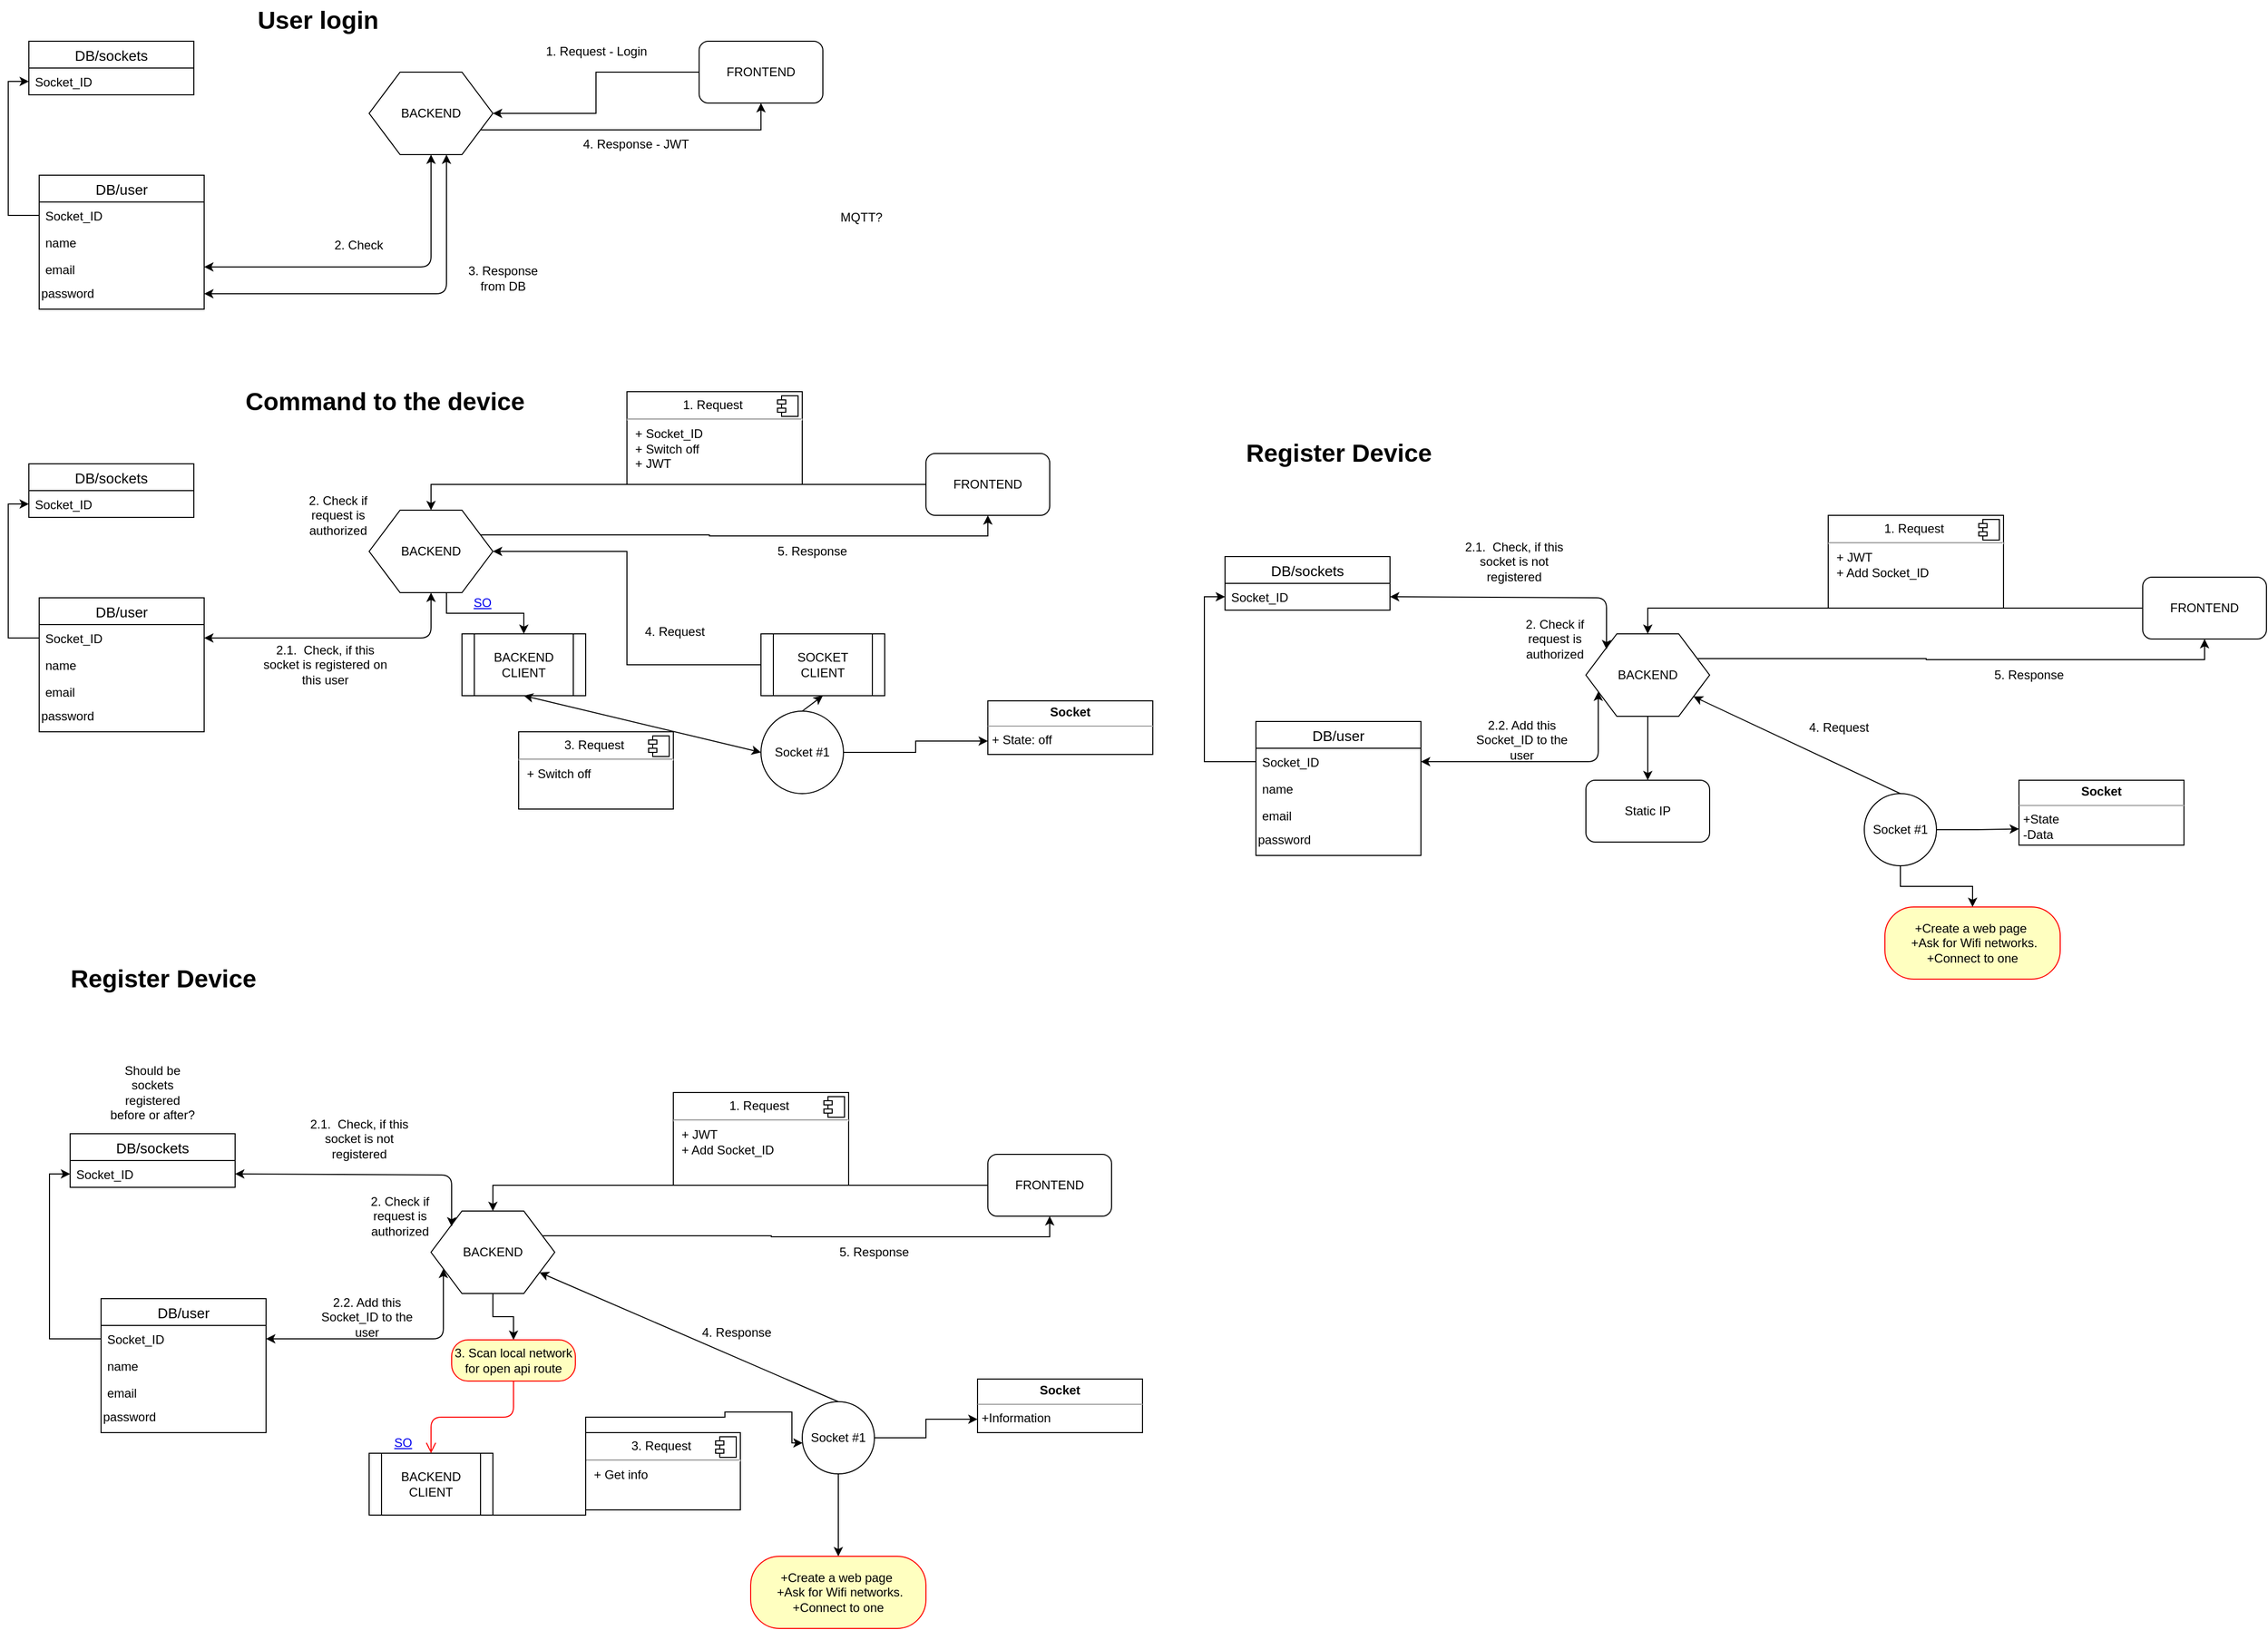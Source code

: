 <mxfile version="12.9.10" type="device"><diagram id="vMaHIlvY-xyEGGSRla67" name="Page-1"><mxGraphModel dx="2031" dy="1019" grid="1" gridSize="10" guides="1" tooltips="1" connect="1" arrows="1" fold="1" page="1" pageScale="1" pageWidth="2336" pageHeight="1654" math="0" shadow="0"><root><mxCell id="0"/><mxCell id="1" parent="0"/><mxCell id="9El5QlsPszj6BNCbhm_Y-10" value="DB/sockets" style="swimlane;fontStyle=0;childLayout=stackLayout;horizontal=1;startSize=26;horizontalStack=0;resizeParent=1;resizeParentMax=0;resizeLast=0;collapsible=1;marginBottom=0;align=center;fontSize=14;" vertex="1" parent="1"><mxGeometry x="70" y="50" width="160" height="52" as="geometry"/></mxCell><mxCell id="9El5QlsPszj6BNCbhm_Y-11" value="Socket_ID" style="text;strokeColor=none;fillColor=none;spacingLeft=4;spacingRight=4;overflow=hidden;rotatable=0;points=[[0,0.5],[1,0.5]];portConstraint=eastwest;fontSize=12;" vertex="1" parent="9El5QlsPszj6BNCbhm_Y-10"><mxGeometry y="26" width="160" height="26" as="geometry"/></mxCell><mxCell id="9El5QlsPszj6BNCbhm_Y-20" style="edgeStyle=orthogonalEdgeStyle;rounded=0;orthogonalLoop=1;jettySize=auto;html=1;exitX=1;exitY=0.75;exitDx=0;exitDy=0;entryX=0.5;entryY=1;entryDx=0;entryDy=0;" edge="1" parent="1" source="9El5QlsPszj6BNCbhm_Y-14" target="9El5QlsPszj6BNCbhm_Y-17"><mxGeometry relative="1" as="geometry"/></mxCell><mxCell id="9El5QlsPszj6BNCbhm_Y-21" value="4. Response - JWT&amp;nbsp;" style="text;html=1;align=center;verticalAlign=middle;resizable=0;points=[];" vertex="1" connectable="0" parent="9El5QlsPszj6BNCbhm_Y-20"><mxGeometry x="0.05" y="1" relative="1" as="geometry"><mxPoint x="-4.55" y="15" as="offset"/></mxGeometry></mxCell><mxCell id="9El5QlsPszj6BNCbhm_Y-14" value="BACKEND" style="shape=hexagon;perimeter=hexagonPerimeter2;whiteSpace=wrap;html=1;" vertex="1" parent="1"><mxGeometry x="400" y="80" width="120" height="80" as="geometry"/></mxCell><mxCell id="9El5QlsPszj6BNCbhm_Y-18" style="edgeStyle=orthogonalEdgeStyle;rounded=0;orthogonalLoop=1;jettySize=auto;html=1;entryX=1;entryY=0.5;entryDx=0;entryDy=0;" edge="1" parent="1" source="9El5QlsPszj6BNCbhm_Y-17" target="9El5QlsPszj6BNCbhm_Y-14"><mxGeometry relative="1" as="geometry"/></mxCell><mxCell id="9El5QlsPszj6BNCbhm_Y-19" value="1. Request - Login" style="text;html=1;align=center;verticalAlign=middle;resizable=0;points=[];" vertex="1" connectable="0" parent="9El5QlsPszj6BNCbhm_Y-18"><mxGeometry x="-0.167" y="3" relative="1" as="geometry"><mxPoint x="-3" y="-20.03" as="offset"/></mxGeometry></mxCell><mxCell id="9El5QlsPszj6BNCbhm_Y-17" value="FRONTEND" style="rounded=1;whiteSpace=wrap;html=1;" vertex="1" parent="1"><mxGeometry x="720" y="50" width="120" height="60" as="geometry"/></mxCell><mxCell id="9El5QlsPszj6BNCbhm_Y-22" value="DB/user" style="swimlane;fontStyle=0;childLayout=stackLayout;horizontal=1;startSize=26;horizontalStack=0;resizeParent=1;resizeParentMax=0;resizeLast=0;collapsible=1;marginBottom=0;align=center;fontSize=14;" vertex="1" parent="1"><mxGeometry x="80" y="180" width="160" height="130" as="geometry"><mxRectangle x="80" y="180" width="80" height="26" as="alternateBounds"/></mxGeometry></mxCell><mxCell id="9El5QlsPszj6BNCbhm_Y-23" value="Socket_ID" style="text;strokeColor=none;fillColor=none;spacingLeft=4;spacingRight=4;overflow=hidden;rotatable=0;points=[[0,0.5],[1,0.5]];portConstraint=eastwest;fontSize=12;" vertex="1" parent="9El5QlsPszj6BNCbhm_Y-22"><mxGeometry y="26" width="160" height="26" as="geometry"/></mxCell><mxCell id="9El5QlsPszj6BNCbhm_Y-24" value="name" style="text;strokeColor=none;fillColor=none;spacingLeft=4;spacingRight=4;overflow=hidden;rotatable=0;points=[[0,0.5],[1,0.5]];portConstraint=eastwest;fontSize=12;" vertex="1" parent="9El5QlsPszj6BNCbhm_Y-22"><mxGeometry y="52" width="160" height="26" as="geometry"/></mxCell><mxCell id="9El5QlsPszj6BNCbhm_Y-25" value="email&#10;" style="text;strokeColor=none;fillColor=none;spacingLeft=4;spacingRight=4;overflow=hidden;rotatable=0;points=[[0,0.5],[1,0.5]];portConstraint=eastwest;fontSize=12;" vertex="1" parent="9El5QlsPszj6BNCbhm_Y-22"><mxGeometry y="78" width="160" height="22" as="geometry"/></mxCell><mxCell id="9El5QlsPszj6BNCbhm_Y-26" value="password" style="text;html=1;strokeColor=none;fillColor=none;align=left;verticalAlign=middle;whiteSpace=wrap;rounded=0;" vertex="1" parent="9El5QlsPszj6BNCbhm_Y-22"><mxGeometry y="100" width="160" height="30" as="geometry"/></mxCell><mxCell id="9El5QlsPszj6BNCbhm_Y-27" style="edgeStyle=orthogonalEdgeStyle;rounded=0;orthogonalLoop=1;jettySize=auto;html=1;entryX=0;entryY=0.5;entryDx=0;entryDy=0;" edge="1" parent="1" source="9El5QlsPszj6BNCbhm_Y-23" target="9El5QlsPszj6BNCbhm_Y-11"><mxGeometry relative="1" as="geometry"/></mxCell><mxCell id="9El5QlsPszj6BNCbhm_Y-30" value="User login" style="text;strokeColor=none;fillColor=none;html=1;fontSize=24;fontStyle=1;verticalAlign=middle;align=center;" vertex="1" parent="1"><mxGeometry x="300" y="10" width="100" height="40" as="geometry"/></mxCell><mxCell id="9El5QlsPszj6BNCbhm_Y-33" value="" style="endArrow=classic;startArrow=classic;html=1;entryX=0.5;entryY=1;entryDx=0;entryDy=0;exitX=1;exitY=0.5;exitDx=0;exitDy=0;" edge="1" parent="1" source="9El5QlsPszj6BNCbhm_Y-25" target="9El5QlsPszj6BNCbhm_Y-14"><mxGeometry width="50" height="50" relative="1" as="geometry"><mxPoint x="360" y="260" as="sourcePoint"/><mxPoint x="410" y="210" as="targetPoint"/><Array as="points"><mxPoint x="460" y="269"/></Array></mxGeometry></mxCell><mxCell id="9El5QlsPszj6BNCbhm_Y-35" value="" style="endArrow=classic;startArrow=classic;html=1;exitX=1;exitY=0.5;exitDx=0;exitDy=0;entryX=0.625;entryY=1;entryDx=0;entryDy=0;" edge="1" parent="1" source="9El5QlsPszj6BNCbhm_Y-26" target="9El5QlsPszj6BNCbhm_Y-14"><mxGeometry width="50" height="50" relative="1" as="geometry"><mxPoint x="340" y="330" as="sourcePoint"/><mxPoint x="480" y="280" as="targetPoint"/><Array as="points"><mxPoint x="475" y="295"/></Array></mxGeometry></mxCell><mxCell id="9El5QlsPszj6BNCbhm_Y-36" value="2. Check" style="text;html=1;strokeColor=none;fillColor=none;align=center;verticalAlign=middle;whiteSpace=wrap;rounded=0;" vertex="1" parent="1"><mxGeometry x="360" y="238" width="60" height="20" as="geometry"/></mxCell><mxCell id="9El5QlsPszj6BNCbhm_Y-37" value="3. Response from DB" style="text;html=1;strokeColor=none;fillColor=none;align=center;verticalAlign=middle;whiteSpace=wrap;rounded=0;" vertex="1" parent="1"><mxGeometry x="490" y="270" width="80" height="20" as="geometry"/></mxCell><mxCell id="9El5QlsPszj6BNCbhm_Y-56" value="Register Device" style="text;strokeColor=none;fillColor=none;html=1;fontSize=24;fontStyle=1;verticalAlign=middle;align=center;" vertex="1" parent="1"><mxGeometry x="150" y="940" width="100" height="40" as="geometry"/></mxCell><mxCell id="9El5QlsPszj6BNCbhm_Y-63" value="DB/sockets" style="swimlane;fontStyle=0;childLayout=stackLayout;horizontal=1;startSize=26;horizontalStack=0;resizeParent=1;resizeParentMax=0;resizeLast=0;collapsible=1;marginBottom=0;align=center;fontSize=14;" vertex="1" parent="1"><mxGeometry x="70" y="460" width="160" height="52" as="geometry"/></mxCell><mxCell id="9El5QlsPszj6BNCbhm_Y-64" value="Socket_ID" style="text;strokeColor=none;fillColor=none;spacingLeft=4;spacingRight=4;overflow=hidden;rotatable=0;points=[[0,0.5],[1,0.5]];portConstraint=eastwest;fontSize=12;" vertex="1" parent="9El5QlsPszj6BNCbhm_Y-63"><mxGeometry y="26" width="160" height="26" as="geometry"/></mxCell><mxCell id="9El5QlsPszj6BNCbhm_Y-73" value="DB/user" style="swimlane;fontStyle=0;childLayout=stackLayout;horizontal=1;startSize=26;horizontalStack=0;resizeParent=1;resizeParentMax=0;resizeLast=0;collapsible=1;marginBottom=0;align=center;fontSize=14;" vertex="1" parent="1"><mxGeometry x="80" y="590" width="160" height="130" as="geometry"><mxRectangle x="80" y="180" width="80" height="26" as="alternateBounds"/></mxGeometry></mxCell><mxCell id="9El5QlsPszj6BNCbhm_Y-74" value="Socket_ID" style="text;strokeColor=none;fillColor=none;spacingLeft=4;spacingRight=4;overflow=hidden;rotatable=0;points=[[0,0.5],[1,0.5]];portConstraint=eastwest;fontSize=12;" vertex="1" parent="9El5QlsPszj6BNCbhm_Y-73"><mxGeometry y="26" width="160" height="26" as="geometry"/></mxCell><mxCell id="9El5QlsPszj6BNCbhm_Y-75" value="name" style="text;strokeColor=none;fillColor=none;spacingLeft=4;spacingRight=4;overflow=hidden;rotatable=0;points=[[0,0.5],[1,0.5]];portConstraint=eastwest;fontSize=12;" vertex="1" parent="9El5QlsPszj6BNCbhm_Y-73"><mxGeometry y="52" width="160" height="26" as="geometry"/></mxCell><mxCell id="9El5QlsPszj6BNCbhm_Y-76" value="email&#10;" style="text;strokeColor=none;fillColor=none;spacingLeft=4;spacingRight=4;overflow=hidden;rotatable=0;points=[[0,0.5],[1,0.5]];portConstraint=eastwest;fontSize=12;" vertex="1" parent="9El5QlsPszj6BNCbhm_Y-73"><mxGeometry y="78" width="160" height="22" as="geometry"/></mxCell><mxCell id="9El5QlsPszj6BNCbhm_Y-77" value="password" style="text;html=1;strokeColor=none;fillColor=none;align=left;verticalAlign=middle;whiteSpace=wrap;rounded=0;" vertex="1" parent="9El5QlsPszj6BNCbhm_Y-73"><mxGeometry y="100" width="160" height="30" as="geometry"/></mxCell><mxCell id="9El5QlsPszj6BNCbhm_Y-66" style="edgeStyle=orthogonalEdgeStyle;rounded=0;orthogonalLoop=1;jettySize=auto;html=1;exitX=1;exitY=0.25;exitDx=0;exitDy=0;entryX=0.5;entryY=1;entryDx=0;entryDy=0;" edge="1" parent="1" source="9El5QlsPszj6BNCbhm_Y-69" target="9El5QlsPszj6BNCbhm_Y-72"><mxGeometry relative="1" as="geometry"><Array as="points"><mxPoint x="730" y="529"/><mxPoint x="730" y="530"/><mxPoint x="1000" y="530"/></Array></mxGeometry></mxCell><mxCell id="9El5QlsPszj6BNCbhm_Y-67" value="5. Response&amp;nbsp;" style="text;html=1;align=center;verticalAlign=middle;resizable=0;points=[];" vertex="1" connectable="0" parent="9El5QlsPszj6BNCbhm_Y-66"><mxGeometry x="0.05" y="1" relative="1" as="geometry"><mxPoint x="53.83" y="16" as="offset"/></mxGeometry></mxCell><mxCell id="9El5QlsPszj6BNCbhm_Y-105" style="edgeStyle=orthogonalEdgeStyle;rounded=0;orthogonalLoop=1;jettySize=auto;html=1;exitX=0.625;exitY=1;exitDx=0;exitDy=0;entryX=0.5;entryY=0;entryDx=0;entryDy=0;" edge="1" parent="1" source="9El5QlsPszj6BNCbhm_Y-69" target="9El5QlsPszj6BNCbhm_Y-104"><mxGeometry relative="1" as="geometry"/></mxCell><mxCell id="9El5QlsPszj6BNCbhm_Y-69" value="BACKEND" style="shape=hexagon;perimeter=hexagonPerimeter2;whiteSpace=wrap;html=1;" vertex="1" parent="1"><mxGeometry x="400" y="505" width="120" height="80" as="geometry"/></mxCell><mxCell id="9El5QlsPszj6BNCbhm_Y-70" style="edgeStyle=orthogonalEdgeStyle;rounded=0;orthogonalLoop=1;jettySize=auto;html=1;entryX=0.5;entryY=0;entryDx=0;entryDy=0;" edge="1" parent="1" source="9El5QlsPszj6BNCbhm_Y-72" target="9El5QlsPszj6BNCbhm_Y-69"><mxGeometry relative="1" as="geometry"/></mxCell><mxCell id="9El5QlsPszj6BNCbhm_Y-72" value="FRONTEND" style="rounded=1;whiteSpace=wrap;html=1;" vertex="1" parent="1"><mxGeometry x="940" y="450" width="120" height="60" as="geometry"/></mxCell><mxCell id="9El5QlsPszj6BNCbhm_Y-78" style="edgeStyle=orthogonalEdgeStyle;rounded=0;orthogonalLoop=1;jettySize=auto;html=1;entryX=0;entryY=0.5;entryDx=0;entryDy=0;" edge="1" parent="1" source="9El5QlsPszj6BNCbhm_Y-74" target="9El5QlsPszj6BNCbhm_Y-64"><mxGeometry relative="1" as="geometry"/></mxCell><mxCell id="9El5QlsPszj6BNCbhm_Y-80" value="Command to the device" style="text;strokeColor=none;fillColor=none;html=1;fontSize=24;fontStyle=1;verticalAlign=middle;align=center;" vertex="1" parent="1"><mxGeometry x="365" y="380" width="100" height="40" as="geometry"/></mxCell><mxCell id="9El5QlsPszj6BNCbhm_Y-81" value="" style="endArrow=classic;startArrow=classic;html=1;entryX=0.5;entryY=1;entryDx=0;entryDy=0;exitX=1;exitY=0.5;exitDx=0;exitDy=0;" edge="1" parent="1" source="9El5QlsPszj6BNCbhm_Y-74" target="9El5QlsPszj6BNCbhm_Y-69"><mxGeometry width="50" height="50" relative="1" as="geometry"><mxPoint x="360" y="670" as="sourcePoint"/><mxPoint x="410" y="620" as="targetPoint"/><Array as="points"><mxPoint x="460" y="629"/></Array></mxGeometry></mxCell><mxCell id="9El5QlsPszj6BNCbhm_Y-83" value="2.1.&amp;nbsp; Check, if this socket is registered on this user" style="text;html=1;strokeColor=none;fillColor=none;align=center;verticalAlign=middle;whiteSpace=wrap;rounded=0;" vertex="1" parent="1"><mxGeometry x="295" y="645" width="125" height="20" as="geometry"/></mxCell><mxCell id="9El5QlsPszj6BNCbhm_Y-85" value="&lt;p style=&quot;margin: 0px ; margin-top: 6px ; text-align: center&quot;&gt;1. Request&amp;nbsp;&lt;br&gt;&lt;/p&gt;&lt;hr&gt;&lt;p style=&quot;margin: 0px ; margin-left: 8px&quot;&gt;+ Socket_ID&amp;nbsp;&lt;/p&gt;&lt;p style=&quot;margin: 0px ; margin-left: 8px&quot;&gt;+ Switch off&lt;/p&gt;&lt;p style=&quot;margin: 0px ; margin-left: 8px&quot;&gt;+ JWT&lt;/p&gt;" style="align=left;overflow=fill;html=1;dropTarget=0;" vertex="1" parent="1"><mxGeometry x="650" y="390" width="170" height="90" as="geometry"/></mxCell><mxCell id="9El5QlsPszj6BNCbhm_Y-86" value="" style="shape=component;jettyWidth=8;jettyHeight=4;" vertex="1" parent="9El5QlsPszj6BNCbhm_Y-85"><mxGeometry x="1" width="20" height="20" relative="1" as="geometry"><mxPoint x="-24" y="4" as="offset"/></mxGeometry></mxCell><mxCell id="9El5QlsPszj6BNCbhm_Y-117" style="edgeStyle=orthogonalEdgeStyle;rounded=0;orthogonalLoop=1;jettySize=auto;html=1;exitX=1;exitY=0.5;exitDx=0;exitDy=0;entryX=0;entryY=0.75;entryDx=0;entryDy=0;" edge="1" parent="1" source="9El5QlsPszj6BNCbhm_Y-99" target="9El5QlsPszj6BNCbhm_Y-118"><mxGeometry relative="1" as="geometry"><mxPoint x="930" y="720" as="targetPoint"/></mxGeometry></mxCell><mxCell id="9El5QlsPszj6BNCbhm_Y-99" value="Socket #1" style="ellipse;whiteSpace=wrap;html=1;aspect=fixed;" vertex="1" parent="1"><mxGeometry x="780" y="700" width="80" height="80" as="geometry"/></mxCell><mxCell id="9El5QlsPszj6BNCbhm_Y-102" value="&lt;p style=&quot;margin: 0px ; margin-top: 6px ; text-align: center&quot;&gt;3. Request&amp;nbsp;&lt;br&gt;&lt;/p&gt;&lt;hr&gt;&lt;p style=&quot;margin: 0px ; margin-left: 8px&quot;&gt;&lt;span&gt;+ Switch off&lt;/span&gt;&lt;br&gt;&lt;/p&gt;" style="align=left;overflow=fill;html=1;dropTarget=0;" vertex="1" parent="1"><mxGeometry x="545" y="720" width="150" height="75" as="geometry"/></mxCell><mxCell id="9El5QlsPszj6BNCbhm_Y-103" value="" style="shape=component;jettyWidth=8;jettyHeight=4;" vertex="1" parent="9El5QlsPszj6BNCbhm_Y-102"><mxGeometry x="1" width="20" height="20" relative="1" as="geometry"><mxPoint x="-24" y="4" as="offset"/></mxGeometry></mxCell><mxCell id="9El5QlsPszj6BNCbhm_Y-104" value="BACKEND CLIENT" style="shape=process;whiteSpace=wrap;html=1;backgroundOutline=1;" vertex="1" parent="1"><mxGeometry x="490" y="625" width="120" height="60" as="geometry"/></mxCell><mxCell id="9El5QlsPszj6BNCbhm_Y-108" value="" style="endArrow=classic;html=1;exitX=0.5;exitY=0;exitDx=0;exitDy=0;entryX=0.5;entryY=1;entryDx=0;entryDy=0;" edge="1" parent="1" source="9El5QlsPszj6BNCbhm_Y-99" target="9El5QlsPszj6BNCbhm_Y-187"><mxGeometry width="50" height="50" relative="1" as="geometry"><mxPoint x="820" y="680" as="sourcePoint"/><mxPoint x="760" y="630" as="targetPoint"/></mxGeometry></mxCell><mxCell id="9El5QlsPszj6BNCbhm_Y-111" value="4. Request" style="text;html=1;align=center;verticalAlign=middle;resizable=0;points=[];autosize=1;" vertex="1" parent="1"><mxGeometry x="661" y="613" width="70" height="20" as="geometry"/></mxCell><mxCell id="9El5QlsPszj6BNCbhm_Y-115" value="2. Check if request is authorized" style="text;html=1;strokeColor=none;fillColor=none;align=center;verticalAlign=middle;whiteSpace=wrap;rounded=0;" vertex="1" parent="1"><mxGeometry x="320" y="500" width="100" height="20" as="geometry"/></mxCell><mxCell id="9El5QlsPszj6BNCbhm_Y-116" value="&lt;a href=&quot;https://stackoverflow.com/questions/22355828/doing-http-requests-from-laravel-to-an-external-api&quot;&gt;SO&lt;/a&gt;" style="text;html=1;strokeColor=none;fillColor=none;align=center;verticalAlign=middle;whiteSpace=wrap;rounded=0;" vertex="1" parent="1"><mxGeometry x="490" y="585" width="40" height="20" as="geometry"/></mxCell><mxCell id="9El5QlsPszj6BNCbhm_Y-118" value="&lt;p style=&quot;margin: 0px ; margin-top: 4px ; text-align: center&quot;&gt;&lt;b&gt;Socket&lt;/b&gt;&lt;/p&gt;&lt;hr size=&quot;1&quot;&gt;&lt;p style=&quot;margin: 0px ; margin-left: 4px&quot;&gt;+ State: off&lt;/p&gt;&lt;hr size=&quot;1&quot;&gt;&lt;p style=&quot;margin: 0px ; margin-left: 4px&quot;&gt;+ method(): Type&lt;/p&gt;" style="verticalAlign=top;align=left;overflow=fill;fontSize=12;fontFamily=Helvetica;html=1;" vertex="1" parent="1"><mxGeometry x="1000" y="690" width="160" height="52" as="geometry"/></mxCell><mxCell id="9El5QlsPszj6BNCbhm_Y-152" style="edgeStyle=orthogonalEdgeStyle;rounded=0;orthogonalLoop=1;jettySize=auto;html=1;exitX=1;exitY=0.25;exitDx=0;exitDy=0;entryX=0.5;entryY=1;entryDx=0;entryDy=0;" edge="1" parent="1" source="9El5QlsPszj6BNCbhm_Y-155" target="9El5QlsPszj6BNCbhm_Y-157"><mxGeometry relative="1" as="geometry"><Array as="points"><mxPoint x="790" y="1209"/><mxPoint x="790" y="1210"/><mxPoint x="1060" y="1210"/></Array></mxGeometry></mxCell><mxCell id="9El5QlsPszj6BNCbhm_Y-153" value="5. Response&amp;nbsp;" style="text;html=1;align=center;verticalAlign=middle;resizable=0;points=[];" vertex="1" connectable="0" parent="9El5QlsPszj6BNCbhm_Y-152"><mxGeometry x="0.05" y="1" relative="1" as="geometry"><mxPoint x="53.83" y="16" as="offset"/></mxGeometry></mxCell><mxCell id="9El5QlsPszj6BNCbhm_Y-180" style="edgeStyle=orthogonalEdgeStyle;rounded=0;orthogonalLoop=1;jettySize=auto;html=1;exitX=0.5;exitY=1;exitDx=0;exitDy=0;entryX=0.5;entryY=0;entryDx=0;entryDy=0;" edge="1" parent="1" source="9El5QlsPszj6BNCbhm_Y-155" target="9El5QlsPszj6BNCbhm_Y-181"><mxGeometry relative="1" as="geometry"><mxPoint x="520.143" y="1300" as="targetPoint"/></mxGeometry></mxCell><mxCell id="9El5QlsPszj6BNCbhm_Y-155" value="BACKEND" style="shape=hexagon;perimeter=hexagonPerimeter2;whiteSpace=wrap;html=1;" vertex="1" parent="1"><mxGeometry x="460" y="1185" width="120" height="80" as="geometry"/></mxCell><mxCell id="9El5QlsPszj6BNCbhm_Y-156" style="edgeStyle=orthogonalEdgeStyle;rounded=0;orthogonalLoop=1;jettySize=auto;html=1;entryX=0.5;entryY=0;entryDx=0;entryDy=0;" edge="1" parent="1" source="9El5QlsPszj6BNCbhm_Y-157" target="9El5QlsPszj6BNCbhm_Y-155"><mxGeometry relative="1" as="geometry"/></mxCell><mxCell id="9El5QlsPszj6BNCbhm_Y-157" value="FRONTEND" style="rounded=1;whiteSpace=wrap;html=1;" vertex="1" parent="1"><mxGeometry x="1000" y="1130" width="120" height="60" as="geometry"/></mxCell><mxCell id="9El5QlsPszj6BNCbhm_Y-158" style="edgeStyle=orthogonalEdgeStyle;rounded=0;orthogonalLoop=1;jettySize=auto;html=1;entryX=0;entryY=0.5;entryDx=0;entryDy=0;" edge="1" parent="1" source="9El5QlsPszj6BNCbhm_Y-148" target="9El5QlsPszj6BNCbhm_Y-146"><mxGeometry relative="1" as="geometry"/></mxCell><mxCell id="9El5QlsPszj6BNCbhm_Y-159" value="" style="endArrow=classic;startArrow=classic;html=1;entryX=1;entryY=1;entryDx=0;entryDy=0;exitX=1;exitY=0.5;exitDx=0;exitDy=0;" edge="1" parent="1" source="9El5QlsPszj6BNCbhm_Y-146" target="9El5QlsPszj6BNCbhm_Y-171"><mxGeometry width="50" height="50" relative="1" as="geometry"><mxPoint x="420" y="1350" as="sourcePoint"/><mxPoint x="470" y="1300" as="targetPoint"/><Array as="points"><mxPoint x="480" y="1150"/></Array></mxGeometry></mxCell><mxCell id="9El5QlsPszj6BNCbhm_Y-160" value="2.1.&amp;nbsp; Check, if this socket is not registered" style="text;html=1;strokeColor=none;fillColor=none;align=center;verticalAlign=middle;whiteSpace=wrap;rounded=0;" vertex="1" parent="1"><mxGeometry x="327.5" y="1105" width="125" height="20" as="geometry"/></mxCell><mxCell id="9El5QlsPszj6BNCbhm_Y-161" value="&lt;p style=&quot;margin: 0px ; margin-top: 6px ; text-align: center&quot;&gt;1. Request&amp;nbsp;&lt;br&gt;&lt;/p&gt;&lt;hr&gt;&lt;p style=&quot;margin: 0px ; margin-left: 8px&quot;&gt;&lt;span&gt;+ JWT&lt;/span&gt;&lt;br&gt;&lt;/p&gt;&lt;p style=&quot;margin: 0px ; margin-left: 8px&quot;&gt;&lt;span&gt;+ Add Socket_ID&lt;/span&gt;&lt;/p&gt;" style="align=left;overflow=fill;html=1;dropTarget=0;" vertex="1" parent="1"><mxGeometry x="695" y="1070" width="170" height="90" as="geometry"/></mxCell><mxCell id="9El5QlsPszj6BNCbhm_Y-162" value="" style="shape=component;jettyWidth=8;jettyHeight=4;" vertex="1" parent="9El5QlsPszj6BNCbhm_Y-161"><mxGeometry x="1" width="20" height="20" relative="1" as="geometry"><mxPoint x="-24" y="4" as="offset"/></mxGeometry></mxCell><mxCell id="9El5QlsPszj6BNCbhm_Y-163" style="edgeStyle=orthogonalEdgeStyle;rounded=0;orthogonalLoop=1;jettySize=auto;html=1;exitX=1;exitY=0.5;exitDx=0;exitDy=0;entryX=0;entryY=0.75;entryDx=0;entryDy=0;" edge="1" parent="1" source="9El5QlsPszj6BNCbhm_Y-164" target="9El5QlsPszj6BNCbhm_Y-173"><mxGeometry relative="1" as="geometry"><mxPoint x="990" y="1400" as="targetPoint"/></mxGeometry></mxCell><mxCell id="9El5QlsPszj6BNCbhm_Y-185" style="edgeStyle=orthogonalEdgeStyle;rounded=0;orthogonalLoop=1;jettySize=auto;html=1;" edge="1" parent="1" source="9El5QlsPszj6BNCbhm_Y-164" target="9El5QlsPszj6BNCbhm_Y-183"><mxGeometry relative="1" as="geometry"/></mxCell><mxCell id="9El5QlsPszj6BNCbhm_Y-164" value="Socket #1" style="ellipse;whiteSpace=wrap;html=1;aspect=fixed;" vertex="1" parent="1"><mxGeometry x="820" y="1370" width="70" height="70" as="geometry"/></mxCell><mxCell id="9El5QlsPszj6BNCbhm_Y-165" value="&lt;p style=&quot;margin: 0px ; margin-top: 6px ; text-align: center&quot;&gt;3. Request&amp;nbsp;&lt;br&gt;&lt;/p&gt;&lt;hr&gt;&lt;p style=&quot;margin: 0px ; margin-left: 8px&quot;&gt;&lt;span&gt;+ Get info&lt;/span&gt;&lt;br&gt;&lt;/p&gt;" style="align=left;overflow=fill;html=1;dropTarget=0;" vertex="1" parent="1"><mxGeometry x="610" y="1400" width="150" height="75" as="geometry"/></mxCell><mxCell id="9El5QlsPszj6BNCbhm_Y-166" value="" style="shape=component;jettyWidth=8;jettyHeight=4;" vertex="1" parent="9El5QlsPszj6BNCbhm_Y-165"><mxGeometry x="1" width="20" height="20" relative="1" as="geometry"><mxPoint x="-24" y="4" as="offset"/></mxGeometry></mxCell><mxCell id="9El5QlsPszj6BNCbhm_Y-167" style="edgeStyle=orthogonalEdgeStyle;rounded=0;orthogonalLoop=1;jettySize=auto;html=1;exitX=0.5;exitY=1;exitDx=0;exitDy=0;" edge="1" parent="1" source="9El5QlsPszj6BNCbhm_Y-168" target="9El5QlsPszj6BNCbhm_Y-164"><mxGeometry relative="1" as="geometry"><Array as="points"><mxPoint x="610" y="1385"/><mxPoint x="745" y="1385"/><mxPoint x="745" y="1380"/><mxPoint x="810" y="1380"/><mxPoint x="810" y="1410"/></Array></mxGeometry></mxCell><mxCell id="9El5QlsPszj6BNCbhm_Y-168" value="BACKEND CLIENT" style="shape=process;whiteSpace=wrap;html=1;backgroundOutline=1;" vertex="1" parent="1"><mxGeometry x="400" y="1420" width="120" height="60" as="geometry"/></mxCell><mxCell id="9El5QlsPszj6BNCbhm_Y-169" value="" style="endArrow=classic;html=1;exitX=0.5;exitY=0;exitDx=0;exitDy=0;" edge="1" parent="1" source="9El5QlsPszj6BNCbhm_Y-164" target="9El5QlsPszj6BNCbhm_Y-155"><mxGeometry width="50" height="50" relative="1" as="geometry"><mxPoint x="880" y="1360" as="sourcePoint"/><mxPoint x="820" y="1310" as="targetPoint"/></mxGeometry></mxCell><mxCell id="9El5QlsPszj6BNCbhm_Y-170" value="4. Response" style="text;html=1;align=center;verticalAlign=middle;resizable=0;points=[];autosize=1;" vertex="1" parent="1"><mxGeometry x="716" y="1293" width="80" height="20" as="geometry"/></mxCell><mxCell id="9El5QlsPszj6BNCbhm_Y-171" value="2. Check if request is authorized" style="text;html=1;strokeColor=none;fillColor=none;align=center;verticalAlign=middle;whiteSpace=wrap;rounded=0;" vertex="1" parent="1"><mxGeometry x="380" y="1180" width="100" height="20" as="geometry"/></mxCell><mxCell id="9El5QlsPszj6BNCbhm_Y-172" value="&lt;a href=&quot;https://stackoverflow.com/questions/22355828/doing-http-requests-from-laravel-to-an-external-api&quot;&gt;SO&lt;/a&gt;" style="text;html=1;strokeColor=none;fillColor=none;align=center;verticalAlign=middle;whiteSpace=wrap;rounded=0;" vertex="1" parent="1"><mxGeometry x="412.5" y="1400" width="40" height="20" as="geometry"/></mxCell><mxCell id="9El5QlsPszj6BNCbhm_Y-173" value="&lt;p style=&quot;margin: 0px ; margin-top: 4px ; text-align: center&quot;&gt;&lt;b&gt;Socket&lt;/b&gt;&lt;/p&gt;&lt;hr size=&quot;1&quot;&gt;&lt;p style=&quot;margin: 0px ; margin-left: 4px&quot;&gt;+Information&lt;/p&gt;" style="verticalAlign=top;align=left;overflow=fill;fontSize=12;fontFamily=Helvetica;html=1;" vertex="1" parent="1"><mxGeometry x="990" y="1348" width="160" height="52" as="geometry"/></mxCell><mxCell id="9El5QlsPszj6BNCbhm_Y-147" value="DB/user" style="swimlane;fontStyle=0;childLayout=stackLayout;horizontal=1;startSize=26;horizontalStack=0;resizeParent=1;resizeParentMax=0;resizeLast=0;collapsible=1;marginBottom=0;align=center;fontSize=14;" vertex="1" parent="1"><mxGeometry x="140" y="1270" width="160" height="130" as="geometry"><mxRectangle x="80" y="180" width="80" height="26" as="alternateBounds"/></mxGeometry></mxCell><mxCell id="9El5QlsPszj6BNCbhm_Y-148" value="Socket_ID" style="text;strokeColor=none;fillColor=none;spacingLeft=4;spacingRight=4;overflow=hidden;rotatable=0;points=[[0,0.5],[1,0.5]];portConstraint=eastwest;fontSize=12;" vertex="1" parent="9El5QlsPszj6BNCbhm_Y-147"><mxGeometry y="26" width="160" height="26" as="geometry"/></mxCell><mxCell id="9El5QlsPszj6BNCbhm_Y-149" value="name" style="text;strokeColor=none;fillColor=none;spacingLeft=4;spacingRight=4;overflow=hidden;rotatable=0;points=[[0,0.5],[1,0.5]];portConstraint=eastwest;fontSize=12;" vertex="1" parent="9El5QlsPszj6BNCbhm_Y-147"><mxGeometry y="52" width="160" height="26" as="geometry"/></mxCell><mxCell id="9El5QlsPszj6BNCbhm_Y-150" value="email&#10;" style="text;strokeColor=none;fillColor=none;spacingLeft=4;spacingRight=4;overflow=hidden;rotatable=0;points=[[0,0.5],[1,0.5]];portConstraint=eastwest;fontSize=12;" vertex="1" parent="9El5QlsPszj6BNCbhm_Y-147"><mxGeometry y="78" width="160" height="22" as="geometry"/></mxCell><mxCell id="9El5QlsPszj6BNCbhm_Y-151" value="password" style="text;html=1;strokeColor=none;fillColor=none;align=left;verticalAlign=middle;whiteSpace=wrap;rounded=0;" vertex="1" parent="9El5QlsPszj6BNCbhm_Y-147"><mxGeometry y="100" width="160" height="30" as="geometry"/></mxCell><mxCell id="9El5QlsPszj6BNCbhm_Y-145" value="DB/sockets" style="swimlane;fontStyle=0;childLayout=stackLayout;horizontal=1;startSize=26;horizontalStack=0;resizeParent=1;resizeParentMax=0;resizeLast=0;collapsible=1;marginBottom=0;align=center;fontSize=14;" vertex="1" parent="1"><mxGeometry x="110" y="1110" width="160" height="52" as="geometry"/></mxCell><mxCell id="9El5QlsPszj6BNCbhm_Y-146" value="Socket_ID" style="text;strokeColor=none;fillColor=none;spacingLeft=4;spacingRight=4;overflow=hidden;rotatable=0;points=[[0,0.5],[1,0.5]];portConstraint=eastwest;fontSize=12;" vertex="1" parent="9El5QlsPszj6BNCbhm_Y-145"><mxGeometry y="26" width="160" height="26" as="geometry"/></mxCell><mxCell id="9El5QlsPszj6BNCbhm_Y-174" value="Should be sockets registered before or after?" style="text;html=1;strokeColor=none;fillColor=none;align=center;verticalAlign=middle;whiteSpace=wrap;rounded=0;" vertex="1" parent="1"><mxGeometry x="145" y="1060" width="90" height="20" as="geometry"/></mxCell><mxCell id="9El5QlsPszj6BNCbhm_Y-175" value="" style="shape=image;html=1;verticalAlign=top;verticalLabelPosition=bottom;labelBackgroundColor=#ffffff;imageAspect=0;aspect=fixed;image=https://cdn2.iconfinder.com/data/icons/ios-7-icons/50/help-128.png" vertex="1" parent="1"><mxGeometry x="102" y="1048.5" width="43" height="43" as="geometry"/></mxCell><mxCell id="9El5QlsPszj6BNCbhm_Y-176" value="" style="endArrow=classic;startArrow=classic;html=1;entryX=0;entryY=0.75;entryDx=0;entryDy=0;exitX=1;exitY=0.5;exitDx=0;exitDy=0;" edge="1" parent="1" source="9El5QlsPszj6BNCbhm_Y-148" target="9El5QlsPszj6BNCbhm_Y-155"><mxGeometry width="50" height="50" relative="1" as="geometry"><mxPoint x="370" y="1340" as="sourcePoint"/><mxPoint x="420" y="1290" as="targetPoint"/><Array as="points"><mxPoint x="472" y="1309"/></Array></mxGeometry></mxCell><mxCell id="9El5QlsPszj6BNCbhm_Y-177" value="2.2. Add this Socket_ID to the user" style="text;html=1;strokeColor=none;fillColor=none;align=center;verticalAlign=middle;whiteSpace=wrap;rounded=0;" vertex="1" parent="1"><mxGeometry x="342.5" y="1265" width="110" height="45" as="geometry"/></mxCell><mxCell id="9El5QlsPszj6BNCbhm_Y-181" value="3. Scan local network for open api route" style="rounded=1;whiteSpace=wrap;html=1;arcSize=40;fontColor=#000000;fillColor=#ffffc0;strokeColor=#ff0000;" vertex="1" parent="1"><mxGeometry x="480" y="1310" width="120" height="40" as="geometry"/></mxCell><mxCell id="9El5QlsPszj6BNCbhm_Y-182" value="" style="edgeStyle=orthogonalEdgeStyle;html=1;verticalAlign=bottom;endArrow=open;endSize=8;strokeColor=#ff0000;entryX=0.5;entryY=0;entryDx=0;entryDy=0;" edge="1" source="9El5QlsPszj6BNCbhm_Y-181" parent="1" target="9El5QlsPszj6BNCbhm_Y-168"><mxGeometry relative="1" as="geometry"><mxPoint x="540" y="1410" as="targetPoint"/></mxGeometry></mxCell><mxCell id="9El5QlsPszj6BNCbhm_Y-183" value="+Create a web page&amp;nbsp;&lt;br&gt;&amp;nbsp;+Ask for Wifi networks. &lt;br&gt;+Connect to one" style="rounded=1;whiteSpace=wrap;html=1;arcSize=40;fontColor=#000000;fillColor=#ffffc0;strokeColor=#ff0000;" vertex="1" parent="1"><mxGeometry x="770" y="1520" width="170" height="70" as="geometry"/></mxCell><mxCell id="9El5QlsPszj6BNCbhm_Y-186" value="MQTT?" style="text;html=1;strokeColor=none;fillColor=none;align=center;verticalAlign=middle;whiteSpace=wrap;rounded=0;" vertex="1" parent="1"><mxGeometry x="825" y="190" width="105" height="62" as="geometry"/></mxCell><mxCell id="9El5QlsPszj6BNCbhm_Y-188" style="edgeStyle=orthogonalEdgeStyle;rounded=0;orthogonalLoop=1;jettySize=auto;html=1;entryX=1;entryY=0.5;entryDx=0;entryDy=0;" edge="1" parent="1" source="9El5QlsPszj6BNCbhm_Y-187" target="9El5QlsPszj6BNCbhm_Y-69"><mxGeometry relative="1" as="geometry"/></mxCell><mxCell id="9El5QlsPszj6BNCbhm_Y-187" value="SOCKET CLIENT" style="shape=process;whiteSpace=wrap;html=1;backgroundOutline=1;" vertex="1" parent="1"><mxGeometry x="780" y="625" width="120" height="60" as="geometry"/></mxCell><mxCell id="9El5QlsPszj6BNCbhm_Y-191" value="" style="endArrow=classic;startArrow=classic;html=1;entryX=0;entryY=0.5;entryDx=0;entryDy=0;exitX=0.5;exitY=1;exitDx=0;exitDy=0;" edge="1" parent="1" source="9El5QlsPszj6BNCbhm_Y-104" target="9El5QlsPszj6BNCbhm_Y-99"><mxGeometry width="50" height="50" relative="1" as="geometry"><mxPoint x="570" y="700" as="sourcePoint"/><mxPoint x="690" y="665" as="targetPoint"/><Array as="points"/></mxGeometry></mxCell><mxCell id="9El5QlsPszj6BNCbhm_Y-192" value="Register Device" style="text;strokeColor=none;fillColor=none;html=1;fontSize=24;fontStyle=1;verticalAlign=middle;align=center;" vertex="1" parent="1"><mxGeometry x="1290" y="430" width="100" height="40" as="geometry"/></mxCell><mxCell id="9El5QlsPszj6BNCbhm_Y-193" style="edgeStyle=orthogonalEdgeStyle;rounded=0;orthogonalLoop=1;jettySize=auto;html=1;exitX=1;exitY=0.25;exitDx=0;exitDy=0;entryX=0.5;entryY=1;entryDx=0;entryDy=0;" edge="1" parent="1" source="9El5QlsPszj6BNCbhm_Y-196" target="9El5QlsPszj6BNCbhm_Y-198"><mxGeometry relative="1" as="geometry"><Array as="points"><mxPoint x="1910" y="649"/><mxPoint x="1910" y="650"/><mxPoint x="2180" y="650"/></Array></mxGeometry></mxCell><mxCell id="9El5QlsPszj6BNCbhm_Y-194" value="5. Response&amp;nbsp;" style="text;html=1;align=center;verticalAlign=middle;resizable=0;points=[];" vertex="1" connectable="0" parent="9El5QlsPszj6BNCbhm_Y-193"><mxGeometry x="0.05" y="1" relative="1" as="geometry"><mxPoint x="53.83" y="16" as="offset"/></mxGeometry></mxCell><mxCell id="9El5QlsPszj6BNCbhm_Y-230" style="edgeStyle=orthogonalEdgeStyle;rounded=0;orthogonalLoop=1;jettySize=auto;html=1;exitX=0.5;exitY=1;exitDx=0;exitDy=0;entryX=0.5;entryY=0;entryDx=0;entryDy=0;" edge="1" parent="1" source="9El5QlsPszj6BNCbhm_Y-196" target="9El5QlsPszj6BNCbhm_Y-231"><mxGeometry relative="1" as="geometry"><mxPoint x="1639.69" y="750" as="targetPoint"/></mxGeometry></mxCell><mxCell id="9El5QlsPszj6BNCbhm_Y-196" value="BACKEND" style="shape=hexagon;perimeter=hexagonPerimeter2;whiteSpace=wrap;html=1;" vertex="1" parent="1"><mxGeometry x="1580" y="625" width="120" height="80" as="geometry"/></mxCell><mxCell id="9El5QlsPszj6BNCbhm_Y-197" style="edgeStyle=orthogonalEdgeStyle;rounded=0;orthogonalLoop=1;jettySize=auto;html=1;entryX=0.5;entryY=0;entryDx=0;entryDy=0;" edge="1" parent="1" source="9El5QlsPszj6BNCbhm_Y-198" target="9El5QlsPszj6BNCbhm_Y-196"><mxGeometry relative="1" as="geometry"/></mxCell><mxCell id="9El5QlsPszj6BNCbhm_Y-198" value="FRONTEND" style="rounded=1;whiteSpace=wrap;html=1;" vertex="1" parent="1"><mxGeometry x="2120" y="570" width="120" height="60" as="geometry"/></mxCell><mxCell id="9El5QlsPszj6BNCbhm_Y-199" style="edgeStyle=orthogonalEdgeStyle;rounded=0;orthogonalLoop=1;jettySize=auto;html=1;entryX=0;entryY=0.5;entryDx=0;entryDy=0;" edge="1" parent="1" source="9El5QlsPszj6BNCbhm_Y-217" target="9El5QlsPszj6BNCbhm_Y-222"><mxGeometry relative="1" as="geometry"/></mxCell><mxCell id="9El5QlsPszj6BNCbhm_Y-200" value="" style="endArrow=classic;startArrow=classic;html=1;entryX=1;entryY=1;entryDx=0;entryDy=0;exitX=1;exitY=0.5;exitDx=0;exitDy=0;" edge="1" parent="1" source="9El5QlsPszj6BNCbhm_Y-222" target="9El5QlsPszj6BNCbhm_Y-213"><mxGeometry width="50" height="50" relative="1" as="geometry"><mxPoint x="1540" y="790" as="sourcePoint"/><mxPoint x="1590" y="740" as="targetPoint"/><Array as="points"><mxPoint x="1600" y="590"/></Array></mxGeometry></mxCell><mxCell id="9El5QlsPszj6BNCbhm_Y-201" value="2.1.&amp;nbsp; Check, if this socket is not registered" style="text;html=1;strokeColor=none;fillColor=none;align=center;verticalAlign=middle;whiteSpace=wrap;rounded=0;" vertex="1" parent="1"><mxGeometry x="1447.5" y="545" width="125" height="20" as="geometry"/></mxCell><mxCell id="9El5QlsPszj6BNCbhm_Y-202" value="&lt;p style=&quot;margin: 0px ; margin-top: 6px ; text-align: center&quot;&gt;1. Request&amp;nbsp;&lt;br&gt;&lt;/p&gt;&lt;hr&gt;&lt;p style=&quot;margin: 0px ; margin-left: 8px&quot;&gt;&lt;span&gt;+ JWT&lt;/span&gt;&lt;br&gt;&lt;/p&gt;&lt;p style=&quot;margin: 0px ; margin-left: 8px&quot;&gt;&lt;span&gt;+ Add Socket_ID&lt;/span&gt;&lt;/p&gt;" style="align=left;overflow=fill;html=1;dropTarget=0;" vertex="1" parent="1"><mxGeometry x="1815" y="510" width="170" height="90" as="geometry"/></mxCell><mxCell id="9El5QlsPszj6BNCbhm_Y-203" value="" style="shape=component;jettyWidth=8;jettyHeight=4;" vertex="1" parent="9El5QlsPszj6BNCbhm_Y-202"><mxGeometry x="1" width="20" height="20" relative="1" as="geometry"><mxPoint x="-24" y="4" as="offset"/></mxGeometry></mxCell><mxCell id="9El5QlsPszj6BNCbhm_Y-204" style="edgeStyle=orthogonalEdgeStyle;rounded=0;orthogonalLoop=1;jettySize=auto;html=1;exitX=1;exitY=0.5;exitDx=0;exitDy=0;entryX=0;entryY=0.75;entryDx=0;entryDy=0;" edge="1" parent="1" source="9El5QlsPszj6BNCbhm_Y-206" target="9El5QlsPszj6BNCbhm_Y-215"><mxGeometry relative="1" as="geometry"><mxPoint x="2110" y="840" as="targetPoint"/></mxGeometry></mxCell><mxCell id="9El5QlsPszj6BNCbhm_Y-205" style="edgeStyle=orthogonalEdgeStyle;rounded=0;orthogonalLoop=1;jettySize=auto;html=1;" edge="1" parent="1" source="9El5QlsPszj6BNCbhm_Y-206" target="9El5QlsPszj6BNCbhm_Y-229"><mxGeometry relative="1" as="geometry"/></mxCell><mxCell id="9El5QlsPszj6BNCbhm_Y-206" value="Socket #1" style="ellipse;whiteSpace=wrap;html=1;aspect=fixed;" vertex="1" parent="1"><mxGeometry x="1850" y="780" width="70" height="70" as="geometry"/></mxCell><mxCell id="9El5QlsPszj6BNCbhm_Y-211" value="" style="endArrow=classic;html=1;exitX=0.5;exitY=0;exitDx=0;exitDy=0;" edge="1" parent="1" source="9El5QlsPszj6BNCbhm_Y-206" target="9El5QlsPszj6BNCbhm_Y-196"><mxGeometry width="50" height="50" relative="1" as="geometry"><mxPoint x="2000" y="800" as="sourcePoint"/><mxPoint x="1940" y="750" as="targetPoint"/></mxGeometry></mxCell><mxCell id="9El5QlsPszj6BNCbhm_Y-212" value="4. Request" style="text;html=1;align=center;verticalAlign=middle;resizable=0;points=[];autosize=1;" vertex="1" parent="1"><mxGeometry x="1790" y="706" width="70" height="20" as="geometry"/></mxCell><mxCell id="9El5QlsPszj6BNCbhm_Y-213" value="2. Check if request is authorized" style="text;html=1;strokeColor=none;fillColor=none;align=center;verticalAlign=middle;whiteSpace=wrap;rounded=0;" vertex="1" parent="1"><mxGeometry x="1500" y="620" width="100" height="20" as="geometry"/></mxCell><mxCell id="9El5QlsPszj6BNCbhm_Y-215" value="&lt;p style=&quot;margin: 0px ; margin-top: 4px ; text-align: center&quot;&gt;&lt;b&gt;Socket&lt;/b&gt;&lt;/p&gt;&lt;hr size=&quot;1&quot;&gt;&lt;p style=&quot;margin: 0px ; margin-left: 4px&quot;&gt;+State&lt;/p&gt;&lt;p style=&quot;margin: 0px ; margin-left: 4px&quot;&gt;-Data&lt;/p&gt;" style="verticalAlign=top;align=left;overflow=fill;fontSize=12;fontFamily=Helvetica;html=1;" vertex="1" parent="1"><mxGeometry x="2000" y="767" width="160" height="63" as="geometry"/></mxCell><mxCell id="9El5QlsPszj6BNCbhm_Y-225" value="" style="endArrow=classic;startArrow=classic;html=1;entryX=0;entryY=0.75;entryDx=0;entryDy=0;exitX=1;exitY=0.5;exitDx=0;exitDy=0;" edge="1" parent="1" source="9El5QlsPszj6BNCbhm_Y-217" target="9El5QlsPszj6BNCbhm_Y-196"><mxGeometry width="50" height="50" relative="1" as="geometry"><mxPoint x="1490" y="780" as="sourcePoint"/><mxPoint x="1540" y="730" as="targetPoint"/><Array as="points"><mxPoint x="1592" y="749"/></Array></mxGeometry></mxCell><mxCell id="9El5QlsPszj6BNCbhm_Y-226" value="2.2. Add this Socket_ID to the user" style="text;html=1;strokeColor=none;fillColor=none;align=center;verticalAlign=middle;whiteSpace=wrap;rounded=0;" vertex="1" parent="1"><mxGeometry x="1462.5" y="705" width="110" height="45" as="geometry"/></mxCell><mxCell id="9El5QlsPszj6BNCbhm_Y-229" value="+Create a web page&amp;nbsp;&lt;br&gt;&amp;nbsp;+Ask for Wifi networks. &lt;br&gt;+Connect to one" style="rounded=1;whiteSpace=wrap;html=1;arcSize=40;fontColor=#000000;fillColor=#ffffc0;strokeColor=#ff0000;" vertex="1" parent="1"><mxGeometry x="1870" y="890" width="170" height="70" as="geometry"/></mxCell><mxCell id="9El5QlsPszj6BNCbhm_Y-216" value="DB/user" style="swimlane;fontStyle=0;childLayout=stackLayout;horizontal=1;startSize=26;horizontalStack=0;resizeParent=1;resizeParentMax=0;resizeLast=0;collapsible=1;marginBottom=0;align=center;fontSize=14;" vertex="1" parent="1"><mxGeometry x="1260" y="710" width="160" height="130" as="geometry"><mxRectangle x="80" y="180" width="80" height="26" as="alternateBounds"/></mxGeometry></mxCell><mxCell id="9El5QlsPszj6BNCbhm_Y-217" value="Socket_ID" style="text;strokeColor=none;fillColor=none;spacingLeft=4;spacingRight=4;overflow=hidden;rotatable=0;points=[[0,0.5],[1,0.5]];portConstraint=eastwest;fontSize=12;" vertex="1" parent="9El5QlsPszj6BNCbhm_Y-216"><mxGeometry y="26" width="160" height="26" as="geometry"/></mxCell><mxCell id="9El5QlsPszj6BNCbhm_Y-218" value="name" style="text;strokeColor=none;fillColor=none;spacingLeft=4;spacingRight=4;overflow=hidden;rotatable=0;points=[[0,0.5],[1,0.5]];portConstraint=eastwest;fontSize=12;" vertex="1" parent="9El5QlsPszj6BNCbhm_Y-216"><mxGeometry y="52" width="160" height="26" as="geometry"/></mxCell><mxCell id="9El5QlsPszj6BNCbhm_Y-219" value="email&#10;" style="text;strokeColor=none;fillColor=none;spacingLeft=4;spacingRight=4;overflow=hidden;rotatable=0;points=[[0,0.5],[1,0.5]];portConstraint=eastwest;fontSize=12;" vertex="1" parent="9El5QlsPszj6BNCbhm_Y-216"><mxGeometry y="78" width="160" height="22" as="geometry"/></mxCell><mxCell id="9El5QlsPszj6BNCbhm_Y-220" value="password" style="text;html=1;strokeColor=none;fillColor=none;align=left;verticalAlign=middle;whiteSpace=wrap;rounded=0;" vertex="1" parent="9El5QlsPszj6BNCbhm_Y-216"><mxGeometry y="100" width="160" height="30" as="geometry"/></mxCell><mxCell id="9El5QlsPszj6BNCbhm_Y-221" value="DB/sockets" style="swimlane;fontStyle=0;childLayout=stackLayout;horizontal=1;startSize=26;horizontalStack=0;resizeParent=1;resizeParentMax=0;resizeLast=0;collapsible=1;marginBottom=0;align=center;fontSize=14;" vertex="1" parent="1"><mxGeometry x="1230" y="550" width="160" height="52" as="geometry"/></mxCell><mxCell id="9El5QlsPszj6BNCbhm_Y-222" value="Socket_ID" style="text;strokeColor=none;fillColor=none;spacingLeft=4;spacingRight=4;overflow=hidden;rotatable=0;points=[[0,0.5],[1,0.5]];portConstraint=eastwest;fontSize=12;" vertex="1" parent="9El5QlsPszj6BNCbhm_Y-221"><mxGeometry y="26" width="160" height="26" as="geometry"/></mxCell><mxCell id="9El5QlsPszj6BNCbhm_Y-231" value="Static IP" style="rounded=1;whiteSpace=wrap;html=1;" vertex="1" parent="1"><mxGeometry x="1580" y="767" width="120" height="60" as="geometry"/></mxCell></root></mxGraphModel></diagram></mxfile>